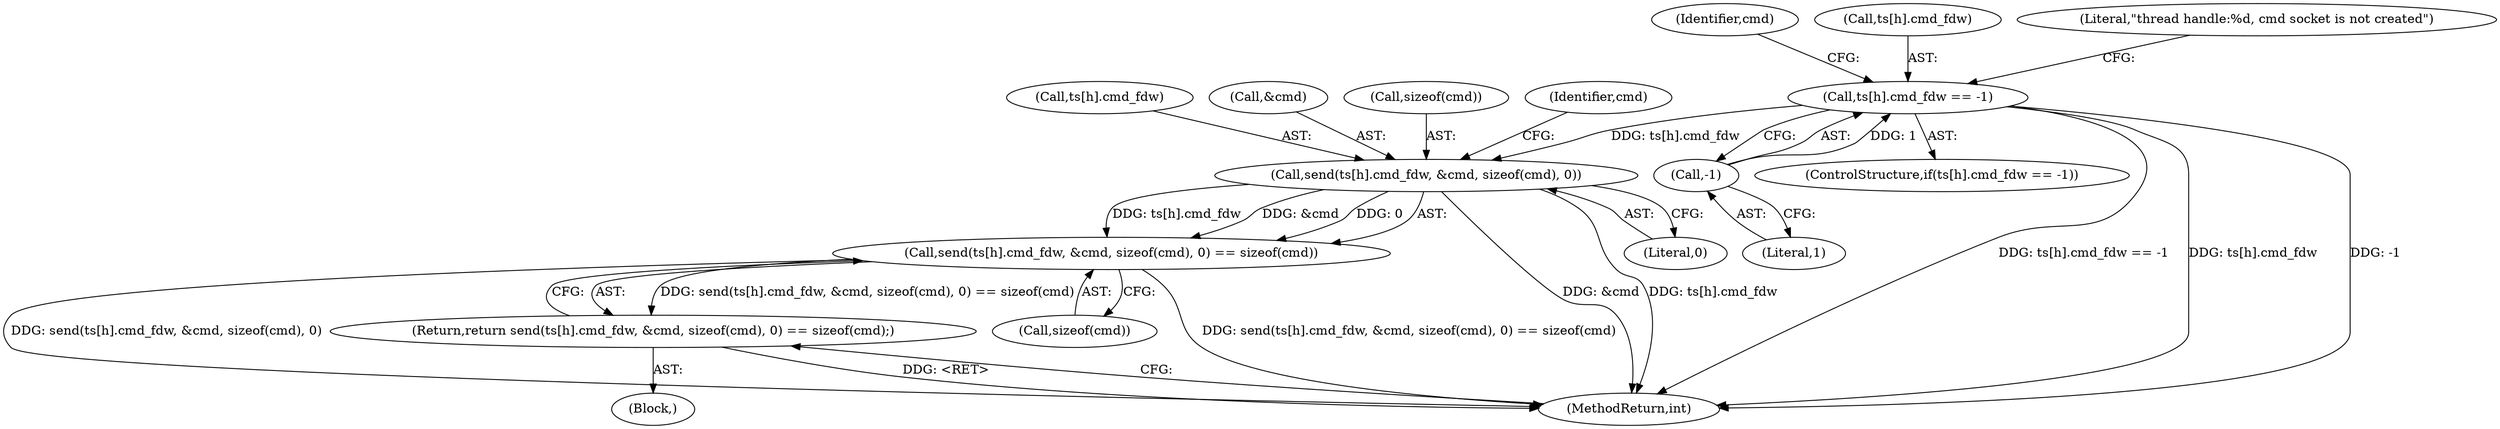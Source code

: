 digraph "1_Android_472271b153c5dc53c28beac55480a8d8434b2d5c_41@API" {
"1000137" [label="(Call,send(ts[h].cmd_fdw, &cmd, sizeof(cmd), 0))"];
"1000118" [label="(Call,ts[h].cmd_fdw == -1)"];
"1000124" [label="(Call,-1)"];
"1000136" [label="(Call,send(ts[h].cmd_fdw, &cmd, sizeof(cmd), 0) == sizeof(cmd))"];
"1000135" [label="(Return,return send(ts[h].cmd_fdw, &cmd, sizeof(cmd), 0) == sizeof(cmd);)"];
"1000135" [label="(Return,return send(ts[h].cmd_fdw, &cmd, sizeof(cmd), 0) == sizeof(cmd);)"];
"1000134" [label="(Identifier,cmd)"];
"1000148" [label="(Call,sizeof(cmd))"];
"1000145" [label="(Call,sizeof(cmd))"];
"1000149" [label="(Identifier,cmd)"];
"1000150" [label="(MethodReturn,int)"];
"1000117" [label="(ControlStructure,if(ts[h].cmd_fdw == -1))"];
"1000138" [label="(Call,ts[h].cmd_fdw)"];
"1000143" [label="(Call,&cmd)"];
"1000119" [label="(Call,ts[h].cmd_fdw)"];
"1000128" [label="(Literal,\"thread handle:%d, cmd socket is not created\")"];
"1000124" [label="(Call,-1)"];
"1000147" [label="(Literal,0)"];
"1000102" [label="(Block,)"];
"1000125" [label="(Literal,1)"];
"1000118" [label="(Call,ts[h].cmd_fdw == -1)"];
"1000136" [label="(Call,send(ts[h].cmd_fdw, &cmd, sizeof(cmd), 0) == sizeof(cmd))"];
"1000137" [label="(Call,send(ts[h].cmd_fdw, &cmd, sizeof(cmd), 0))"];
"1000137" -> "1000136"  [label="AST: "];
"1000137" -> "1000147"  [label="CFG: "];
"1000138" -> "1000137"  [label="AST: "];
"1000143" -> "1000137"  [label="AST: "];
"1000145" -> "1000137"  [label="AST: "];
"1000147" -> "1000137"  [label="AST: "];
"1000149" -> "1000137"  [label="CFG: "];
"1000137" -> "1000150"  [label="DDG: ts[h].cmd_fdw"];
"1000137" -> "1000150"  [label="DDG: &cmd"];
"1000137" -> "1000136"  [label="DDG: ts[h].cmd_fdw"];
"1000137" -> "1000136"  [label="DDG: &cmd"];
"1000137" -> "1000136"  [label="DDG: 0"];
"1000118" -> "1000137"  [label="DDG: ts[h].cmd_fdw"];
"1000118" -> "1000117"  [label="AST: "];
"1000118" -> "1000124"  [label="CFG: "];
"1000119" -> "1000118"  [label="AST: "];
"1000124" -> "1000118"  [label="AST: "];
"1000128" -> "1000118"  [label="CFG: "];
"1000134" -> "1000118"  [label="CFG: "];
"1000118" -> "1000150"  [label="DDG: ts[h].cmd_fdw == -1"];
"1000118" -> "1000150"  [label="DDG: ts[h].cmd_fdw"];
"1000118" -> "1000150"  [label="DDG: -1"];
"1000124" -> "1000118"  [label="DDG: 1"];
"1000124" -> "1000125"  [label="CFG: "];
"1000125" -> "1000124"  [label="AST: "];
"1000136" -> "1000135"  [label="AST: "];
"1000136" -> "1000148"  [label="CFG: "];
"1000148" -> "1000136"  [label="AST: "];
"1000135" -> "1000136"  [label="CFG: "];
"1000136" -> "1000150"  [label="DDG: send(ts[h].cmd_fdw, &cmd, sizeof(cmd), 0) == sizeof(cmd)"];
"1000136" -> "1000150"  [label="DDG: send(ts[h].cmd_fdw, &cmd, sizeof(cmd), 0)"];
"1000136" -> "1000135"  [label="DDG: send(ts[h].cmd_fdw, &cmd, sizeof(cmd), 0) == sizeof(cmd)"];
"1000135" -> "1000102"  [label="AST: "];
"1000150" -> "1000135"  [label="CFG: "];
"1000135" -> "1000150"  [label="DDG: <RET>"];
}
